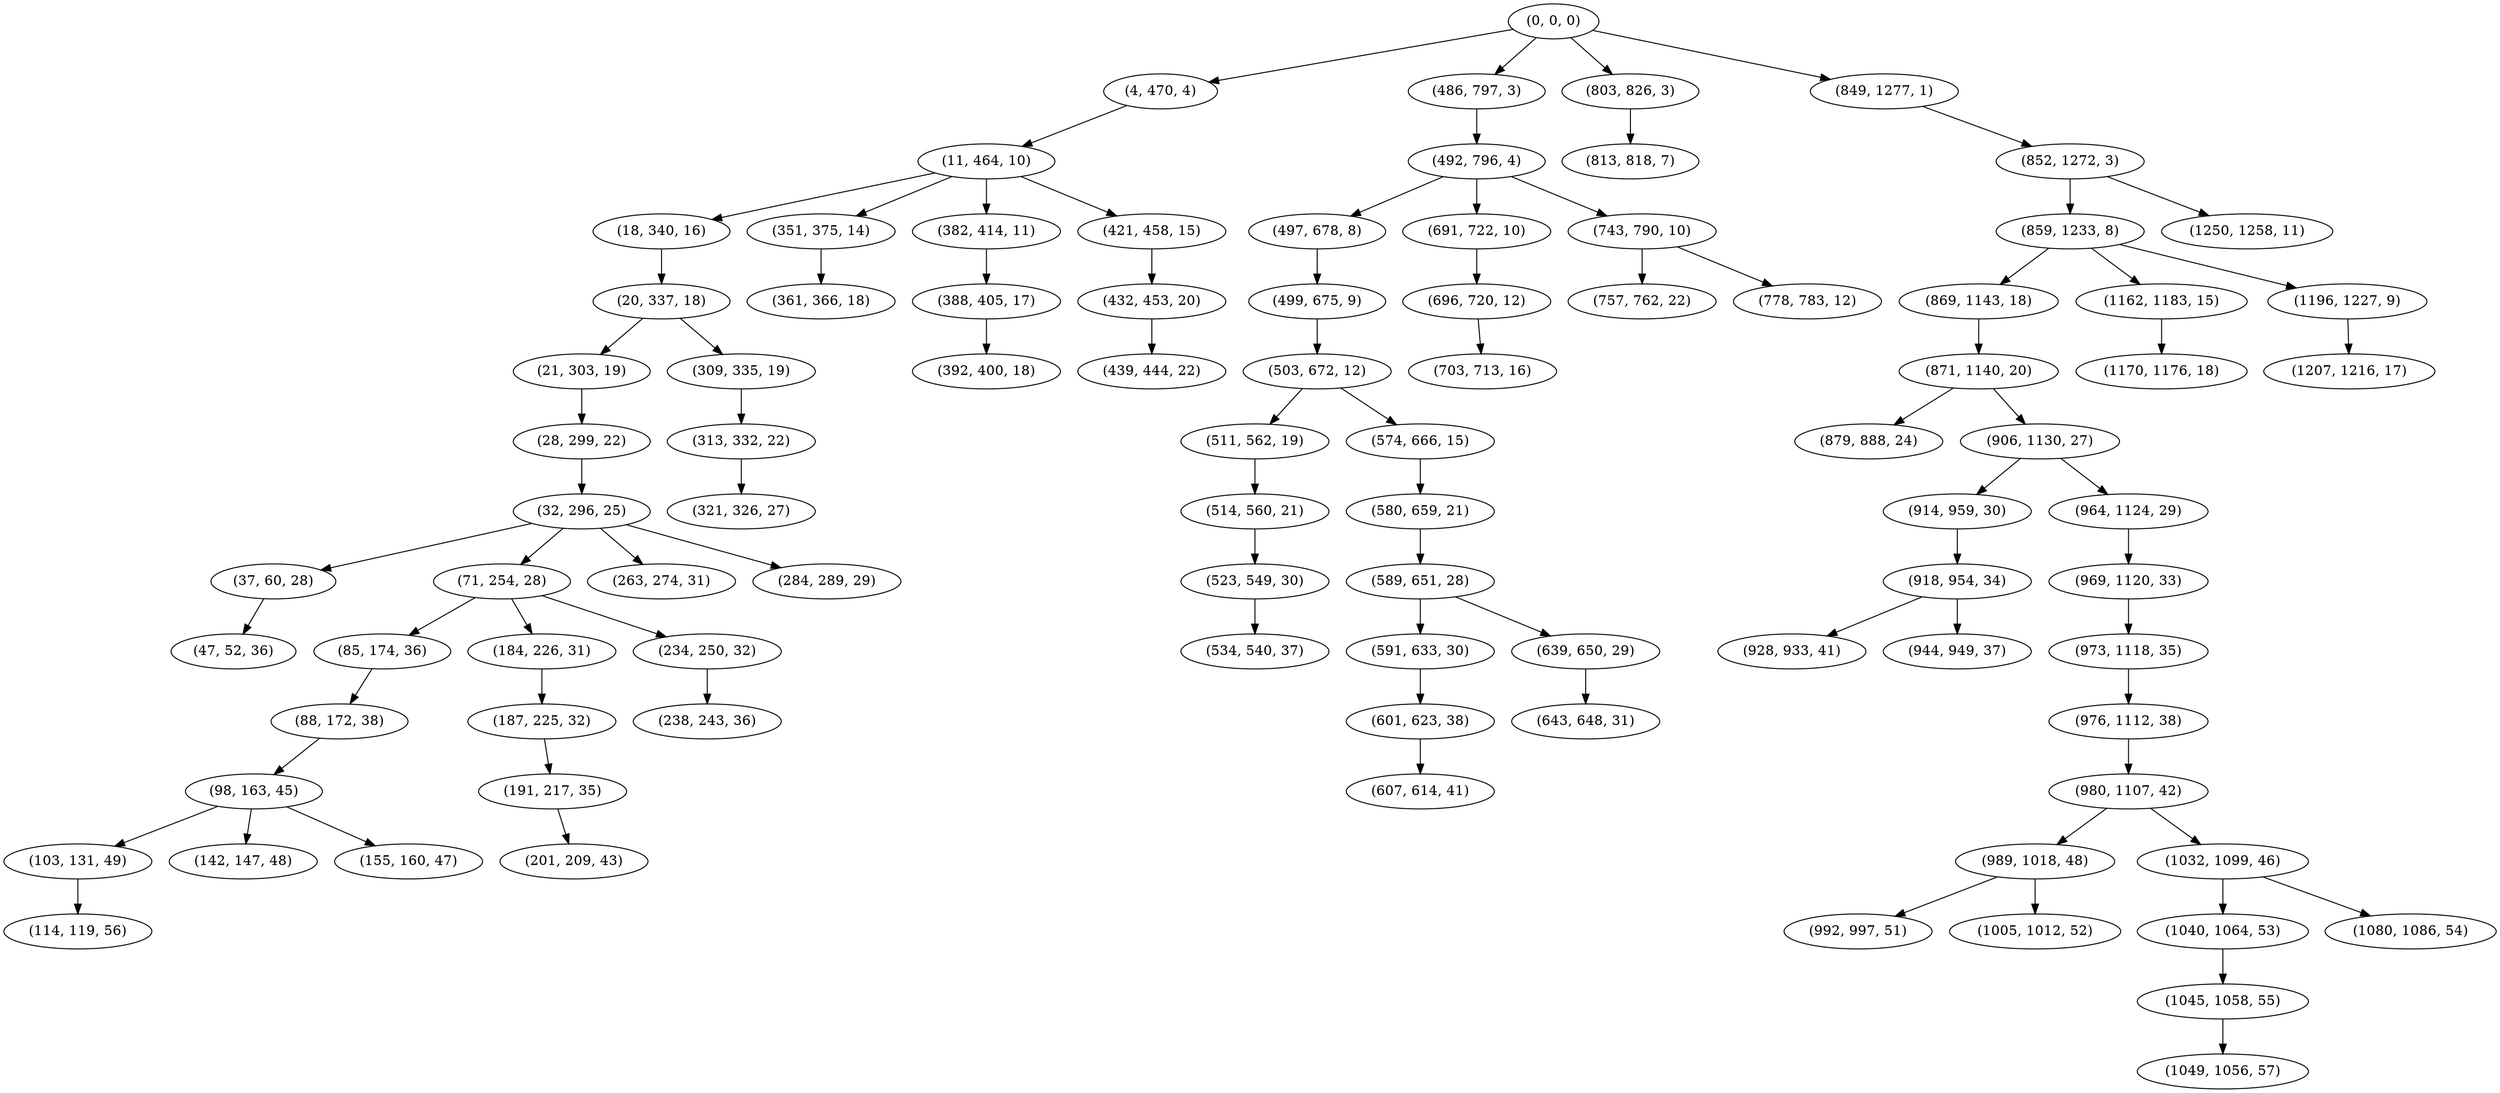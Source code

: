 digraph tree {
    "(0, 0, 0)";
    "(4, 470, 4)";
    "(11, 464, 10)";
    "(18, 340, 16)";
    "(20, 337, 18)";
    "(21, 303, 19)";
    "(28, 299, 22)";
    "(32, 296, 25)";
    "(37, 60, 28)";
    "(47, 52, 36)";
    "(71, 254, 28)";
    "(85, 174, 36)";
    "(88, 172, 38)";
    "(98, 163, 45)";
    "(103, 131, 49)";
    "(114, 119, 56)";
    "(142, 147, 48)";
    "(155, 160, 47)";
    "(184, 226, 31)";
    "(187, 225, 32)";
    "(191, 217, 35)";
    "(201, 209, 43)";
    "(234, 250, 32)";
    "(238, 243, 36)";
    "(263, 274, 31)";
    "(284, 289, 29)";
    "(309, 335, 19)";
    "(313, 332, 22)";
    "(321, 326, 27)";
    "(351, 375, 14)";
    "(361, 366, 18)";
    "(382, 414, 11)";
    "(388, 405, 17)";
    "(392, 400, 18)";
    "(421, 458, 15)";
    "(432, 453, 20)";
    "(439, 444, 22)";
    "(486, 797, 3)";
    "(492, 796, 4)";
    "(497, 678, 8)";
    "(499, 675, 9)";
    "(503, 672, 12)";
    "(511, 562, 19)";
    "(514, 560, 21)";
    "(523, 549, 30)";
    "(534, 540, 37)";
    "(574, 666, 15)";
    "(580, 659, 21)";
    "(589, 651, 28)";
    "(591, 633, 30)";
    "(601, 623, 38)";
    "(607, 614, 41)";
    "(639, 650, 29)";
    "(643, 648, 31)";
    "(691, 722, 10)";
    "(696, 720, 12)";
    "(703, 713, 16)";
    "(743, 790, 10)";
    "(757, 762, 22)";
    "(778, 783, 12)";
    "(803, 826, 3)";
    "(813, 818, 7)";
    "(849, 1277, 1)";
    "(852, 1272, 3)";
    "(859, 1233, 8)";
    "(869, 1143, 18)";
    "(871, 1140, 20)";
    "(879, 888, 24)";
    "(906, 1130, 27)";
    "(914, 959, 30)";
    "(918, 954, 34)";
    "(928, 933, 41)";
    "(944, 949, 37)";
    "(964, 1124, 29)";
    "(969, 1120, 33)";
    "(973, 1118, 35)";
    "(976, 1112, 38)";
    "(980, 1107, 42)";
    "(989, 1018, 48)";
    "(992, 997, 51)";
    "(1005, 1012, 52)";
    "(1032, 1099, 46)";
    "(1040, 1064, 53)";
    "(1045, 1058, 55)";
    "(1049, 1056, 57)";
    "(1080, 1086, 54)";
    "(1162, 1183, 15)";
    "(1170, 1176, 18)";
    "(1196, 1227, 9)";
    "(1207, 1216, 17)";
    "(1250, 1258, 11)";
    "(0, 0, 0)" -> "(4, 470, 4)";
    "(0, 0, 0)" -> "(486, 797, 3)";
    "(0, 0, 0)" -> "(803, 826, 3)";
    "(0, 0, 0)" -> "(849, 1277, 1)";
    "(4, 470, 4)" -> "(11, 464, 10)";
    "(11, 464, 10)" -> "(18, 340, 16)";
    "(11, 464, 10)" -> "(351, 375, 14)";
    "(11, 464, 10)" -> "(382, 414, 11)";
    "(11, 464, 10)" -> "(421, 458, 15)";
    "(18, 340, 16)" -> "(20, 337, 18)";
    "(20, 337, 18)" -> "(21, 303, 19)";
    "(20, 337, 18)" -> "(309, 335, 19)";
    "(21, 303, 19)" -> "(28, 299, 22)";
    "(28, 299, 22)" -> "(32, 296, 25)";
    "(32, 296, 25)" -> "(37, 60, 28)";
    "(32, 296, 25)" -> "(71, 254, 28)";
    "(32, 296, 25)" -> "(263, 274, 31)";
    "(32, 296, 25)" -> "(284, 289, 29)";
    "(37, 60, 28)" -> "(47, 52, 36)";
    "(71, 254, 28)" -> "(85, 174, 36)";
    "(71, 254, 28)" -> "(184, 226, 31)";
    "(71, 254, 28)" -> "(234, 250, 32)";
    "(85, 174, 36)" -> "(88, 172, 38)";
    "(88, 172, 38)" -> "(98, 163, 45)";
    "(98, 163, 45)" -> "(103, 131, 49)";
    "(98, 163, 45)" -> "(142, 147, 48)";
    "(98, 163, 45)" -> "(155, 160, 47)";
    "(103, 131, 49)" -> "(114, 119, 56)";
    "(184, 226, 31)" -> "(187, 225, 32)";
    "(187, 225, 32)" -> "(191, 217, 35)";
    "(191, 217, 35)" -> "(201, 209, 43)";
    "(234, 250, 32)" -> "(238, 243, 36)";
    "(309, 335, 19)" -> "(313, 332, 22)";
    "(313, 332, 22)" -> "(321, 326, 27)";
    "(351, 375, 14)" -> "(361, 366, 18)";
    "(382, 414, 11)" -> "(388, 405, 17)";
    "(388, 405, 17)" -> "(392, 400, 18)";
    "(421, 458, 15)" -> "(432, 453, 20)";
    "(432, 453, 20)" -> "(439, 444, 22)";
    "(486, 797, 3)" -> "(492, 796, 4)";
    "(492, 796, 4)" -> "(497, 678, 8)";
    "(492, 796, 4)" -> "(691, 722, 10)";
    "(492, 796, 4)" -> "(743, 790, 10)";
    "(497, 678, 8)" -> "(499, 675, 9)";
    "(499, 675, 9)" -> "(503, 672, 12)";
    "(503, 672, 12)" -> "(511, 562, 19)";
    "(503, 672, 12)" -> "(574, 666, 15)";
    "(511, 562, 19)" -> "(514, 560, 21)";
    "(514, 560, 21)" -> "(523, 549, 30)";
    "(523, 549, 30)" -> "(534, 540, 37)";
    "(574, 666, 15)" -> "(580, 659, 21)";
    "(580, 659, 21)" -> "(589, 651, 28)";
    "(589, 651, 28)" -> "(591, 633, 30)";
    "(589, 651, 28)" -> "(639, 650, 29)";
    "(591, 633, 30)" -> "(601, 623, 38)";
    "(601, 623, 38)" -> "(607, 614, 41)";
    "(639, 650, 29)" -> "(643, 648, 31)";
    "(691, 722, 10)" -> "(696, 720, 12)";
    "(696, 720, 12)" -> "(703, 713, 16)";
    "(743, 790, 10)" -> "(757, 762, 22)";
    "(743, 790, 10)" -> "(778, 783, 12)";
    "(803, 826, 3)" -> "(813, 818, 7)";
    "(849, 1277, 1)" -> "(852, 1272, 3)";
    "(852, 1272, 3)" -> "(859, 1233, 8)";
    "(852, 1272, 3)" -> "(1250, 1258, 11)";
    "(859, 1233, 8)" -> "(869, 1143, 18)";
    "(859, 1233, 8)" -> "(1162, 1183, 15)";
    "(859, 1233, 8)" -> "(1196, 1227, 9)";
    "(869, 1143, 18)" -> "(871, 1140, 20)";
    "(871, 1140, 20)" -> "(879, 888, 24)";
    "(871, 1140, 20)" -> "(906, 1130, 27)";
    "(906, 1130, 27)" -> "(914, 959, 30)";
    "(906, 1130, 27)" -> "(964, 1124, 29)";
    "(914, 959, 30)" -> "(918, 954, 34)";
    "(918, 954, 34)" -> "(928, 933, 41)";
    "(918, 954, 34)" -> "(944, 949, 37)";
    "(964, 1124, 29)" -> "(969, 1120, 33)";
    "(969, 1120, 33)" -> "(973, 1118, 35)";
    "(973, 1118, 35)" -> "(976, 1112, 38)";
    "(976, 1112, 38)" -> "(980, 1107, 42)";
    "(980, 1107, 42)" -> "(989, 1018, 48)";
    "(980, 1107, 42)" -> "(1032, 1099, 46)";
    "(989, 1018, 48)" -> "(992, 997, 51)";
    "(989, 1018, 48)" -> "(1005, 1012, 52)";
    "(1032, 1099, 46)" -> "(1040, 1064, 53)";
    "(1032, 1099, 46)" -> "(1080, 1086, 54)";
    "(1040, 1064, 53)" -> "(1045, 1058, 55)";
    "(1045, 1058, 55)" -> "(1049, 1056, 57)";
    "(1162, 1183, 15)" -> "(1170, 1176, 18)";
    "(1196, 1227, 9)" -> "(1207, 1216, 17)";
}
